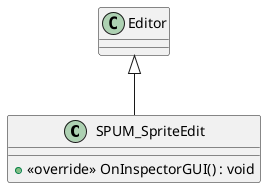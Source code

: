 @startuml
class SPUM_SpriteEdit {
    + <<override>> OnInspectorGUI() : void
}
Editor <|-- SPUM_SpriteEdit
@enduml
